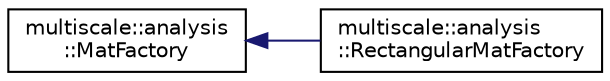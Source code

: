digraph "Graphical Class Hierarchy"
{
  edge [fontname="Helvetica",fontsize="10",labelfontname="Helvetica",labelfontsize="10"];
  node [fontname="Helvetica",fontsize="10",shape=record];
  rankdir="LR";
  Node1 [label="multiscale::analysis\l::MatFactory",height=0.2,width=0.4,color="black", fillcolor="white", style="filled",URL="$classmultiscale_1_1analysis_1_1MatFactory.html",tooltip="Class for creating a Mat object."];
  Node1 -> Node2 [dir="back",color="midnightblue",fontsize="10",style="solid",fontname="Helvetica"];
  Node2 [label="multiscale::analysis\l::RectangularMatFactory",height=0.2,width=0.4,color="black", fillcolor="white", style="filled",URL="$classmultiscale_1_1analysis_1_1RectangularMatFactory.html"];
}
